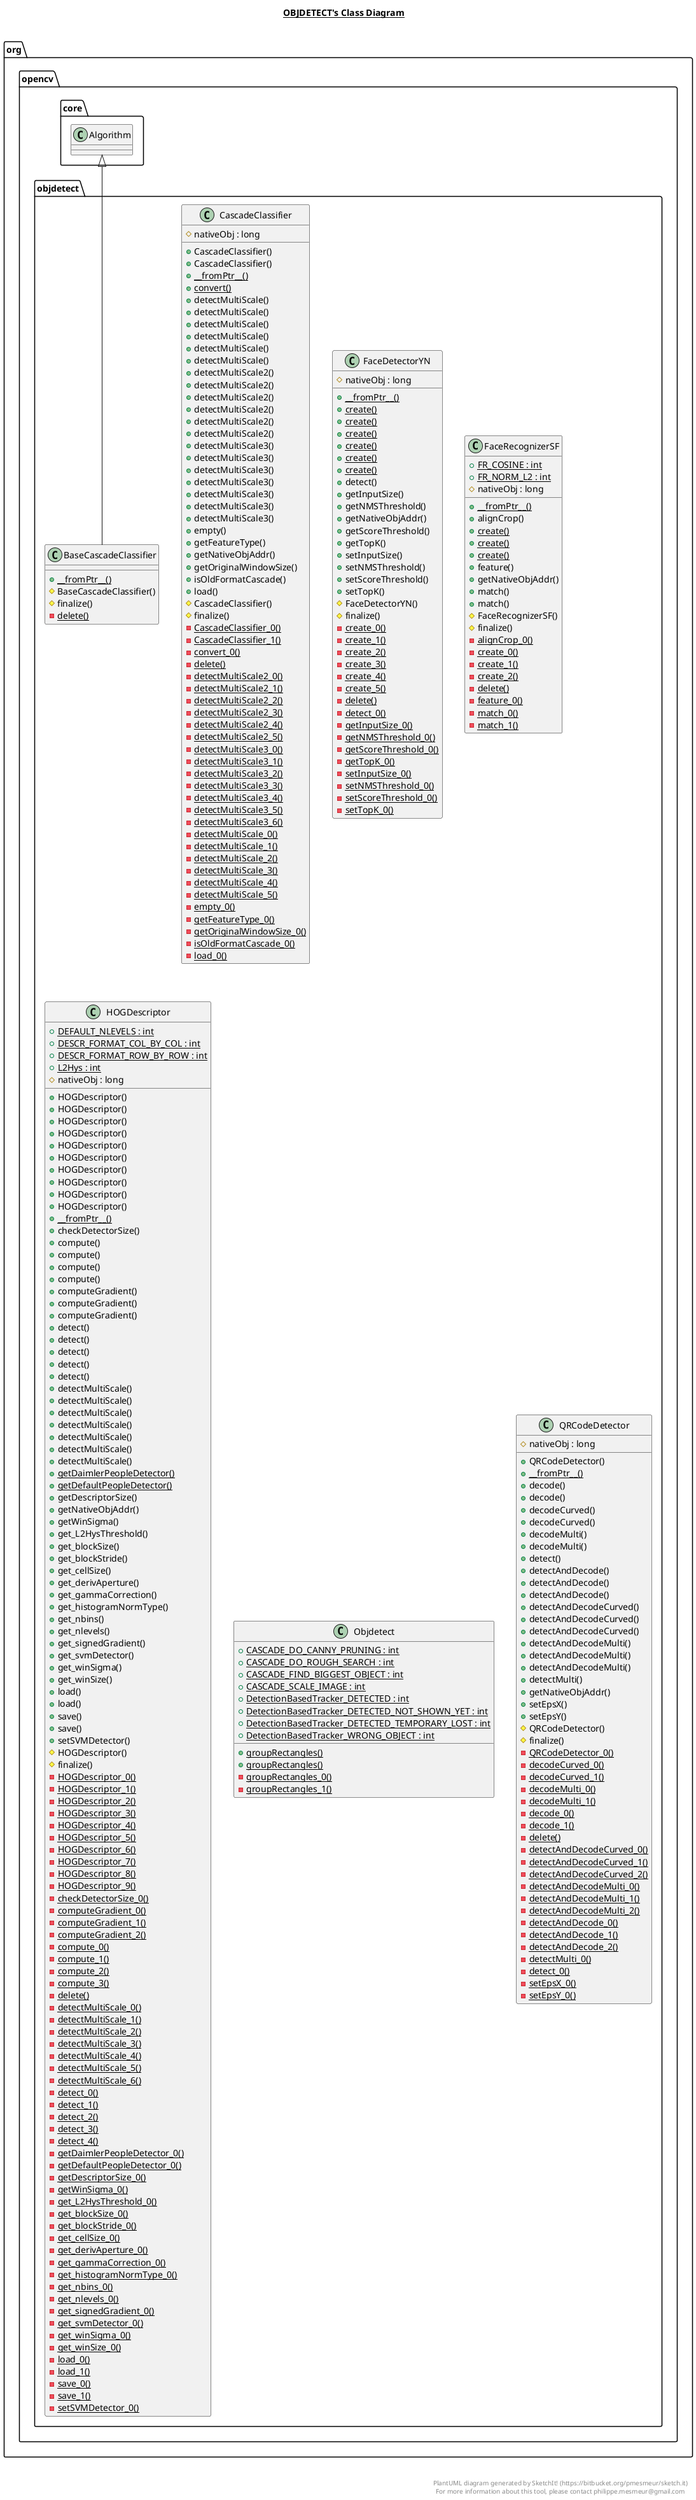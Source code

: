 @startuml

title __OBJDETECT's Class Diagram__\n

  namespace org.opencv {
    namespace objdetect {
      class org.opencv.objdetect.BaseCascadeClassifier {
          {static} + __fromPtr__()
          # BaseCascadeClassifier()
          # finalize()
          {static} - delete()
      }
    }
  }
  

  namespace org.opencv {
    namespace objdetect {
      class org.opencv.objdetect.CascadeClassifier {
          # nativeObj : long
          + CascadeClassifier()
          + CascadeClassifier()
          {static} + __fromPtr__()
          {static} + convert()
          + detectMultiScale()
          + detectMultiScale()
          + detectMultiScale()
          + detectMultiScale()
          + detectMultiScale()
          + detectMultiScale()
          + detectMultiScale2()
          + detectMultiScale2()
          + detectMultiScale2()
          + detectMultiScale2()
          + detectMultiScale2()
          + detectMultiScale2()
          + detectMultiScale3()
          + detectMultiScale3()
          + detectMultiScale3()
          + detectMultiScale3()
          + detectMultiScale3()
          + detectMultiScale3()
          + detectMultiScale3()
          + empty()
          + getFeatureType()
          + getNativeObjAddr()
          + getOriginalWindowSize()
          + isOldFormatCascade()
          + load()
          # CascadeClassifier()
          # finalize()
          {static} - CascadeClassifier_0()
          {static} - CascadeClassifier_1()
          {static} - convert_0()
          {static} - delete()
          {static} - detectMultiScale2_0()
          {static} - detectMultiScale2_1()
          {static} - detectMultiScale2_2()
          {static} - detectMultiScale2_3()
          {static} - detectMultiScale2_4()
          {static} - detectMultiScale2_5()
          {static} - detectMultiScale3_0()
          {static} - detectMultiScale3_1()
          {static} - detectMultiScale3_2()
          {static} - detectMultiScale3_3()
          {static} - detectMultiScale3_4()
          {static} - detectMultiScale3_5()
          {static} - detectMultiScale3_6()
          {static} - detectMultiScale_0()
          {static} - detectMultiScale_1()
          {static} - detectMultiScale_2()
          {static} - detectMultiScale_3()
          {static} - detectMultiScale_4()
          {static} - detectMultiScale_5()
          {static} - empty_0()
          {static} - getFeatureType_0()
          {static} - getOriginalWindowSize_0()
          {static} - isOldFormatCascade_0()
          {static} - load_0()
      }
    }
  }
  

  namespace org.opencv {
    namespace objdetect {
      class org.opencv.objdetect.FaceDetectorYN {
          # nativeObj : long
          {static} + __fromPtr__()
          {static} + create()
          {static} + create()
          {static} + create()
          {static} + create()
          {static} + create()
          {static} + create()
          + detect()
          + getInputSize()
          + getNMSThreshold()
          + getNativeObjAddr()
          + getScoreThreshold()
          + getTopK()
          + setInputSize()
          + setNMSThreshold()
          + setScoreThreshold()
          + setTopK()
          # FaceDetectorYN()
          # finalize()
          {static} - create_0()
          {static} - create_1()
          {static} - create_2()
          {static} - create_3()
          {static} - create_4()
          {static} - create_5()
          {static} - delete()
          {static} - detect_0()
          {static} - getInputSize_0()
          {static} - getNMSThreshold_0()
          {static} - getScoreThreshold_0()
          {static} - getTopK_0()
          {static} - setInputSize_0()
          {static} - setNMSThreshold_0()
          {static} - setScoreThreshold_0()
          {static} - setTopK_0()
      }
    }
  }
  

  namespace org.opencv {
    namespace objdetect {
      class org.opencv.objdetect.FaceRecognizerSF {
          {static} + FR_COSINE : int
          {static} + FR_NORM_L2 : int
          # nativeObj : long
          {static} + __fromPtr__()
          + alignCrop()
          {static} + create()
          {static} + create()
          {static} + create()
          + feature()
          + getNativeObjAddr()
          + match()
          + match()
          # FaceRecognizerSF()
          # finalize()
          {static} - alignCrop_0()
          {static} - create_0()
          {static} - create_1()
          {static} - create_2()
          {static} - delete()
          {static} - feature_0()
          {static} - match_0()
          {static} - match_1()
      }
    }
  }
  

  namespace org.opencv {
    namespace objdetect {
      class org.opencv.objdetect.HOGDescriptor {
          {static} + DEFAULT_NLEVELS : int
          {static} + DESCR_FORMAT_COL_BY_COL : int
          {static} + DESCR_FORMAT_ROW_BY_ROW : int
          {static} + L2Hys : int
          # nativeObj : long
          + HOGDescriptor()
          + HOGDescriptor()
          + HOGDescriptor()
          + HOGDescriptor()
          + HOGDescriptor()
          + HOGDescriptor()
          + HOGDescriptor()
          + HOGDescriptor()
          + HOGDescriptor()
          + HOGDescriptor()
          {static} + __fromPtr__()
          + checkDetectorSize()
          + compute()
          + compute()
          + compute()
          + compute()
          + computeGradient()
          + computeGradient()
          + computeGradient()
          + detect()
          + detect()
          + detect()
          + detect()
          + detect()
          + detectMultiScale()
          + detectMultiScale()
          + detectMultiScale()
          + detectMultiScale()
          + detectMultiScale()
          + detectMultiScale()
          + detectMultiScale()
          {static} + getDaimlerPeopleDetector()
          {static} + getDefaultPeopleDetector()
          + getDescriptorSize()
          + getNativeObjAddr()
          + getWinSigma()
          + get_L2HysThreshold()
          + get_blockSize()
          + get_blockStride()
          + get_cellSize()
          + get_derivAperture()
          + get_gammaCorrection()
          + get_histogramNormType()
          + get_nbins()
          + get_nlevels()
          + get_signedGradient()
          + get_svmDetector()
          + get_winSigma()
          + get_winSize()
          + load()
          + load()
          + save()
          + save()
          + setSVMDetector()
          # HOGDescriptor()
          # finalize()
          {static} - HOGDescriptor_0()
          {static} - HOGDescriptor_1()
          {static} - HOGDescriptor_2()
          {static} - HOGDescriptor_3()
          {static} - HOGDescriptor_4()
          {static} - HOGDescriptor_5()
          {static} - HOGDescriptor_6()
          {static} - HOGDescriptor_7()
          {static} - HOGDescriptor_8()
          {static} - HOGDescriptor_9()
          {static} - checkDetectorSize_0()
          {static} - computeGradient_0()
          {static} - computeGradient_1()
          {static} - computeGradient_2()
          {static} - compute_0()
          {static} - compute_1()
          {static} - compute_2()
          {static} - compute_3()
          {static} - delete()
          {static} - detectMultiScale_0()
          {static} - detectMultiScale_1()
          {static} - detectMultiScale_2()
          {static} - detectMultiScale_3()
          {static} - detectMultiScale_4()
          {static} - detectMultiScale_5()
          {static} - detectMultiScale_6()
          {static} - detect_0()
          {static} - detect_1()
          {static} - detect_2()
          {static} - detect_3()
          {static} - detect_4()
          {static} - getDaimlerPeopleDetector_0()
          {static} - getDefaultPeopleDetector_0()
          {static} - getDescriptorSize_0()
          {static} - getWinSigma_0()
          {static} - get_L2HysThreshold_0()
          {static} - get_blockSize_0()
          {static} - get_blockStride_0()
          {static} - get_cellSize_0()
          {static} - get_derivAperture_0()
          {static} - get_gammaCorrection_0()
          {static} - get_histogramNormType_0()
          {static} - get_nbins_0()
          {static} - get_nlevels_0()
          {static} - get_signedGradient_0()
          {static} - get_svmDetector_0()
          {static} - get_winSigma_0()
          {static} - get_winSize_0()
          {static} - load_0()
          {static} - load_1()
          {static} - save_0()
          {static} - save_1()
          {static} - setSVMDetector_0()
      }
    }
  }
  

  namespace org.opencv {
    namespace objdetect {
      class org.opencv.objdetect.Objdetect {
          {static} + CASCADE_DO_CANNY_PRUNING : int
          {static} + CASCADE_DO_ROUGH_SEARCH : int
          {static} + CASCADE_FIND_BIGGEST_OBJECT : int
          {static} + CASCADE_SCALE_IMAGE : int
          {static} + DetectionBasedTracker_DETECTED : int
          {static} + DetectionBasedTracker_DETECTED_NOT_SHOWN_YET : int
          {static} + DetectionBasedTracker_DETECTED_TEMPORARY_LOST : int
          {static} + DetectionBasedTracker_WRONG_OBJECT : int
          {static} + groupRectangles()
          {static} + groupRectangles()
          {static} - groupRectangles_0()
          {static} - groupRectangles_1()
      }
    }
  }
  

  namespace org.opencv {
    namespace objdetect {
      class org.opencv.objdetect.QRCodeDetector {
          # nativeObj : long
          + QRCodeDetector()
          {static} + __fromPtr__()
          + decode()
          + decode()
          + decodeCurved()
          + decodeCurved()
          + decodeMulti()
          + decodeMulti()
          + detect()
          + detectAndDecode()
          + detectAndDecode()
          + detectAndDecode()
          + detectAndDecodeCurved()
          + detectAndDecodeCurved()
          + detectAndDecodeCurved()
          + detectAndDecodeMulti()
          + detectAndDecodeMulti()
          + detectAndDecodeMulti()
          + detectMulti()
          + getNativeObjAddr()
          + setEpsX()
          + setEpsY()
          # QRCodeDetector()
          # finalize()
          {static} - QRCodeDetector_0()
          {static} - decodeCurved_0()
          {static} - decodeCurved_1()
          {static} - decodeMulti_0()
          {static} - decodeMulti_1()
          {static} - decode_0()
          {static} - decode_1()
          {static} - delete()
          {static} - detectAndDecodeCurved_0()
          {static} - detectAndDecodeCurved_1()
          {static} - detectAndDecodeCurved_2()
          {static} - detectAndDecodeMulti_0()
          {static} - detectAndDecodeMulti_1()
          {static} - detectAndDecodeMulti_2()
          {static} - detectAndDecode_0()
          {static} - detectAndDecode_1()
          {static} - detectAndDecode_2()
          {static} - detectMulti_0()
          {static} - detect_0()
          {static} - setEpsX_0()
          {static} - setEpsY_0()
      }
    }
  }
  

  org.opencv.objdetect.BaseCascadeClassifier -up-|> org.opencv.core.Algorithm


right footer


PlantUML diagram generated by SketchIt! (https://bitbucket.org/pmesmeur/sketch.it)
For more information about this tool, please contact philippe.mesmeur@gmail.com
endfooter

@enduml
